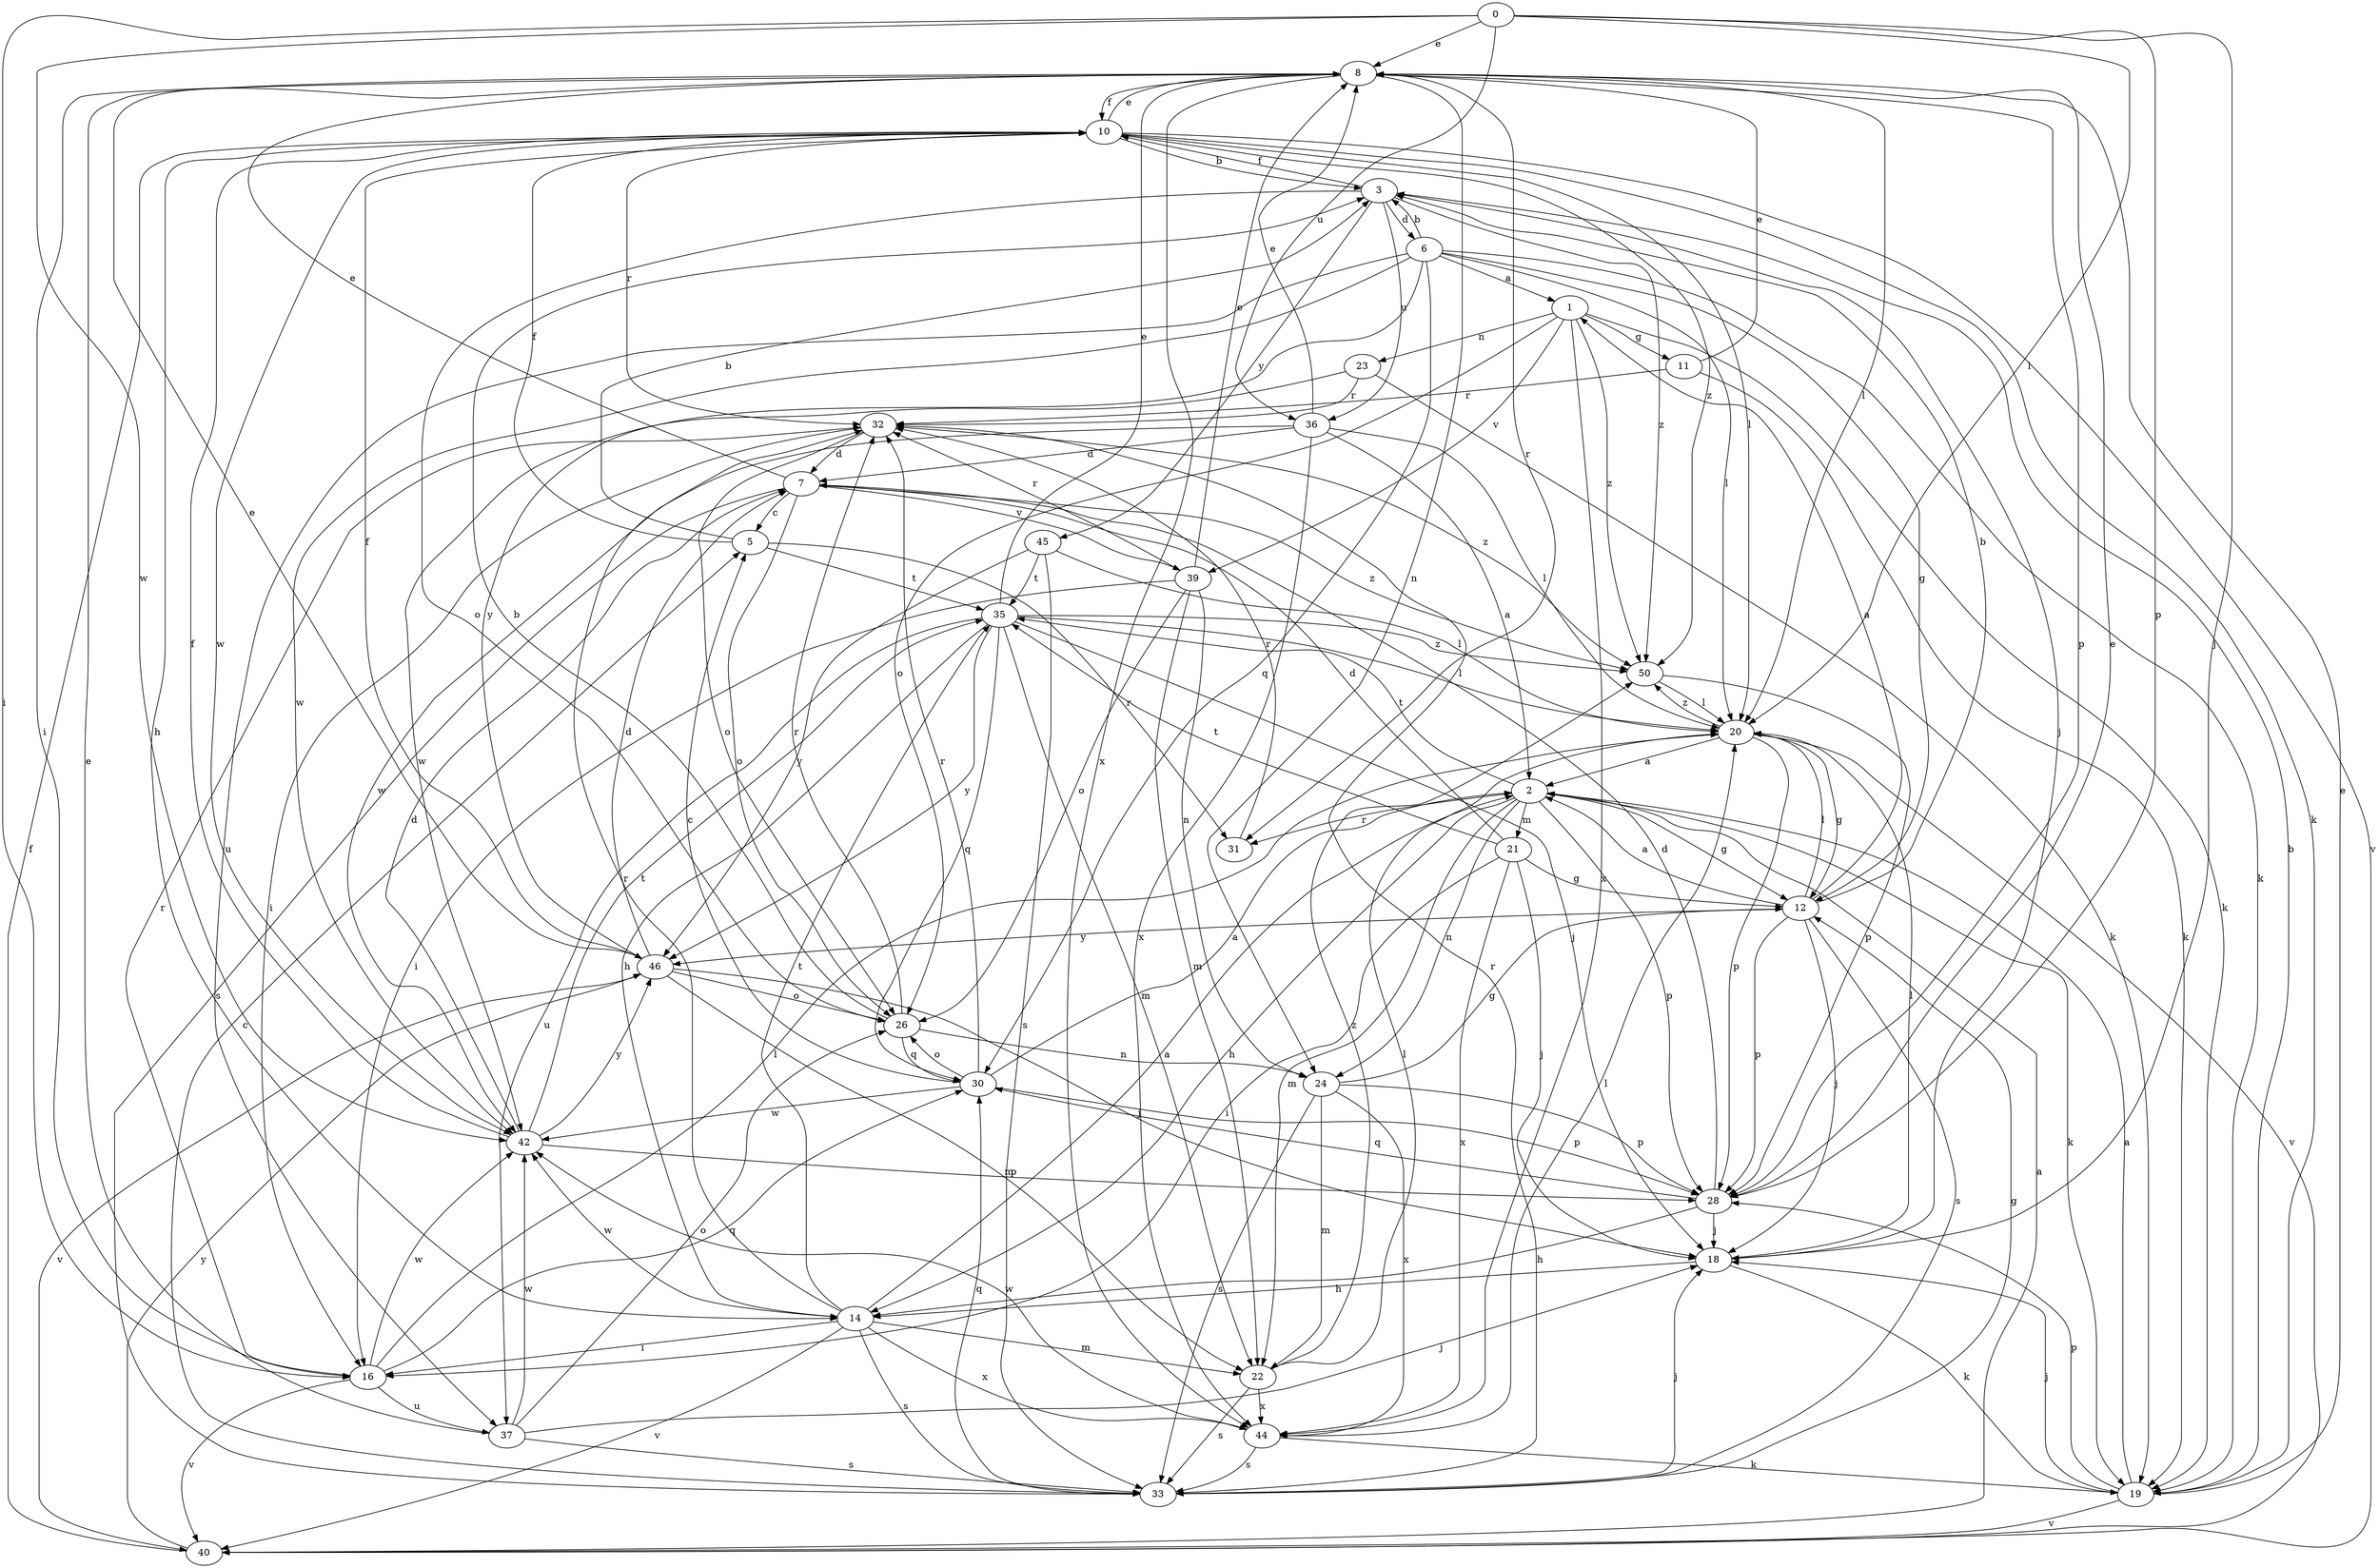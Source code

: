 strict digraph  {
0;
1;
2;
3;
5;
6;
7;
8;
10;
11;
12;
14;
16;
18;
19;
20;
21;
22;
23;
24;
26;
28;
30;
31;
32;
33;
35;
36;
37;
39;
40;
42;
44;
45;
46;
50;
0 -> 8  [label=e];
0 -> 16  [label=i];
0 -> 18  [label=j];
0 -> 20  [label=l];
0 -> 28  [label=p];
0 -> 36  [label=u];
0 -> 42  [label=w];
1 -> 11  [label=g];
1 -> 19  [label=k];
1 -> 23  [label=n];
1 -> 26  [label=o];
1 -> 39  [label=v];
1 -> 44  [label=x];
1 -> 50  [label=z];
2 -> 12  [label=g];
2 -> 14  [label=h];
2 -> 19  [label=k];
2 -> 21  [label=m];
2 -> 22  [label=m];
2 -> 24  [label=n];
2 -> 28  [label=p];
2 -> 31  [label=r];
2 -> 35  [label=t];
3 -> 6  [label=d];
3 -> 10  [label=f];
3 -> 18  [label=j];
3 -> 26  [label=o];
3 -> 36  [label=u];
3 -> 45  [label=y];
3 -> 50  [label=z];
5 -> 3  [label=b];
5 -> 10  [label=f];
5 -> 31  [label=r];
5 -> 35  [label=t];
6 -> 1  [label=a];
6 -> 3  [label=b];
6 -> 12  [label=g];
6 -> 19  [label=k];
6 -> 20  [label=l];
6 -> 30  [label=q];
6 -> 37  [label=u];
6 -> 42  [label=w];
6 -> 46  [label=y];
7 -> 5  [label=c];
7 -> 8  [label=e];
7 -> 26  [label=o];
7 -> 33  [label=s];
7 -> 39  [label=v];
7 -> 50  [label=z];
8 -> 10  [label=f];
8 -> 16  [label=i];
8 -> 20  [label=l];
8 -> 24  [label=n];
8 -> 28  [label=p];
8 -> 31  [label=r];
8 -> 44  [label=x];
10 -> 3  [label=b];
10 -> 8  [label=e];
10 -> 14  [label=h];
10 -> 19  [label=k];
10 -> 20  [label=l];
10 -> 32  [label=r];
10 -> 40  [label=v];
10 -> 42  [label=w];
10 -> 50  [label=z];
11 -> 8  [label=e];
11 -> 19  [label=k];
11 -> 32  [label=r];
12 -> 1  [label=a];
12 -> 2  [label=a];
12 -> 3  [label=b];
12 -> 18  [label=j];
12 -> 20  [label=l];
12 -> 28  [label=p];
12 -> 33  [label=s];
12 -> 46  [label=y];
14 -> 2  [label=a];
14 -> 16  [label=i];
14 -> 22  [label=m];
14 -> 32  [label=r];
14 -> 33  [label=s];
14 -> 35  [label=t];
14 -> 40  [label=v];
14 -> 42  [label=w];
14 -> 44  [label=x];
16 -> 20  [label=l];
16 -> 30  [label=q];
16 -> 32  [label=r];
16 -> 37  [label=u];
16 -> 40  [label=v];
16 -> 42  [label=w];
18 -> 14  [label=h];
18 -> 19  [label=k];
18 -> 20  [label=l];
19 -> 2  [label=a];
19 -> 3  [label=b];
19 -> 8  [label=e];
19 -> 18  [label=j];
19 -> 28  [label=p];
19 -> 40  [label=v];
20 -> 2  [label=a];
20 -> 12  [label=g];
20 -> 28  [label=p];
20 -> 40  [label=v];
20 -> 50  [label=z];
21 -> 7  [label=d];
21 -> 12  [label=g];
21 -> 16  [label=i];
21 -> 18  [label=j];
21 -> 35  [label=t];
21 -> 44  [label=x];
22 -> 20  [label=l];
22 -> 33  [label=s];
22 -> 44  [label=x];
22 -> 50  [label=z];
23 -> 19  [label=k];
23 -> 32  [label=r];
23 -> 42  [label=w];
24 -> 12  [label=g];
24 -> 22  [label=m];
24 -> 28  [label=p];
24 -> 33  [label=s];
24 -> 44  [label=x];
26 -> 3  [label=b];
26 -> 24  [label=n];
26 -> 30  [label=q];
26 -> 32  [label=r];
28 -> 7  [label=d];
28 -> 8  [label=e];
28 -> 14  [label=h];
28 -> 18  [label=j];
28 -> 30  [label=q];
30 -> 2  [label=a];
30 -> 5  [label=c];
30 -> 26  [label=o];
30 -> 28  [label=p];
30 -> 32  [label=r];
30 -> 42  [label=w];
31 -> 32  [label=r];
32 -> 7  [label=d];
32 -> 16  [label=i];
32 -> 26  [label=o];
32 -> 50  [label=z];
33 -> 5  [label=c];
33 -> 12  [label=g];
33 -> 18  [label=j];
33 -> 30  [label=q];
33 -> 32  [label=r];
35 -> 8  [label=e];
35 -> 14  [label=h];
35 -> 18  [label=j];
35 -> 20  [label=l];
35 -> 22  [label=m];
35 -> 30  [label=q];
35 -> 37  [label=u];
35 -> 46  [label=y];
35 -> 50  [label=z];
36 -> 2  [label=a];
36 -> 7  [label=d];
36 -> 8  [label=e];
36 -> 20  [label=l];
36 -> 42  [label=w];
36 -> 44  [label=x];
37 -> 8  [label=e];
37 -> 18  [label=j];
37 -> 26  [label=o];
37 -> 33  [label=s];
37 -> 42  [label=w];
39 -> 8  [label=e];
39 -> 16  [label=i];
39 -> 22  [label=m];
39 -> 24  [label=n];
39 -> 26  [label=o];
39 -> 32  [label=r];
40 -> 2  [label=a];
40 -> 10  [label=f];
40 -> 46  [label=y];
42 -> 7  [label=d];
42 -> 10  [label=f];
42 -> 28  [label=p];
42 -> 35  [label=t];
42 -> 46  [label=y];
44 -> 19  [label=k];
44 -> 20  [label=l];
44 -> 33  [label=s];
44 -> 42  [label=w];
45 -> 20  [label=l];
45 -> 33  [label=s];
45 -> 35  [label=t];
45 -> 46  [label=y];
46 -> 7  [label=d];
46 -> 8  [label=e];
46 -> 10  [label=f];
46 -> 18  [label=j];
46 -> 22  [label=m];
46 -> 26  [label=o];
46 -> 40  [label=v];
50 -> 20  [label=l];
50 -> 28  [label=p];
}
